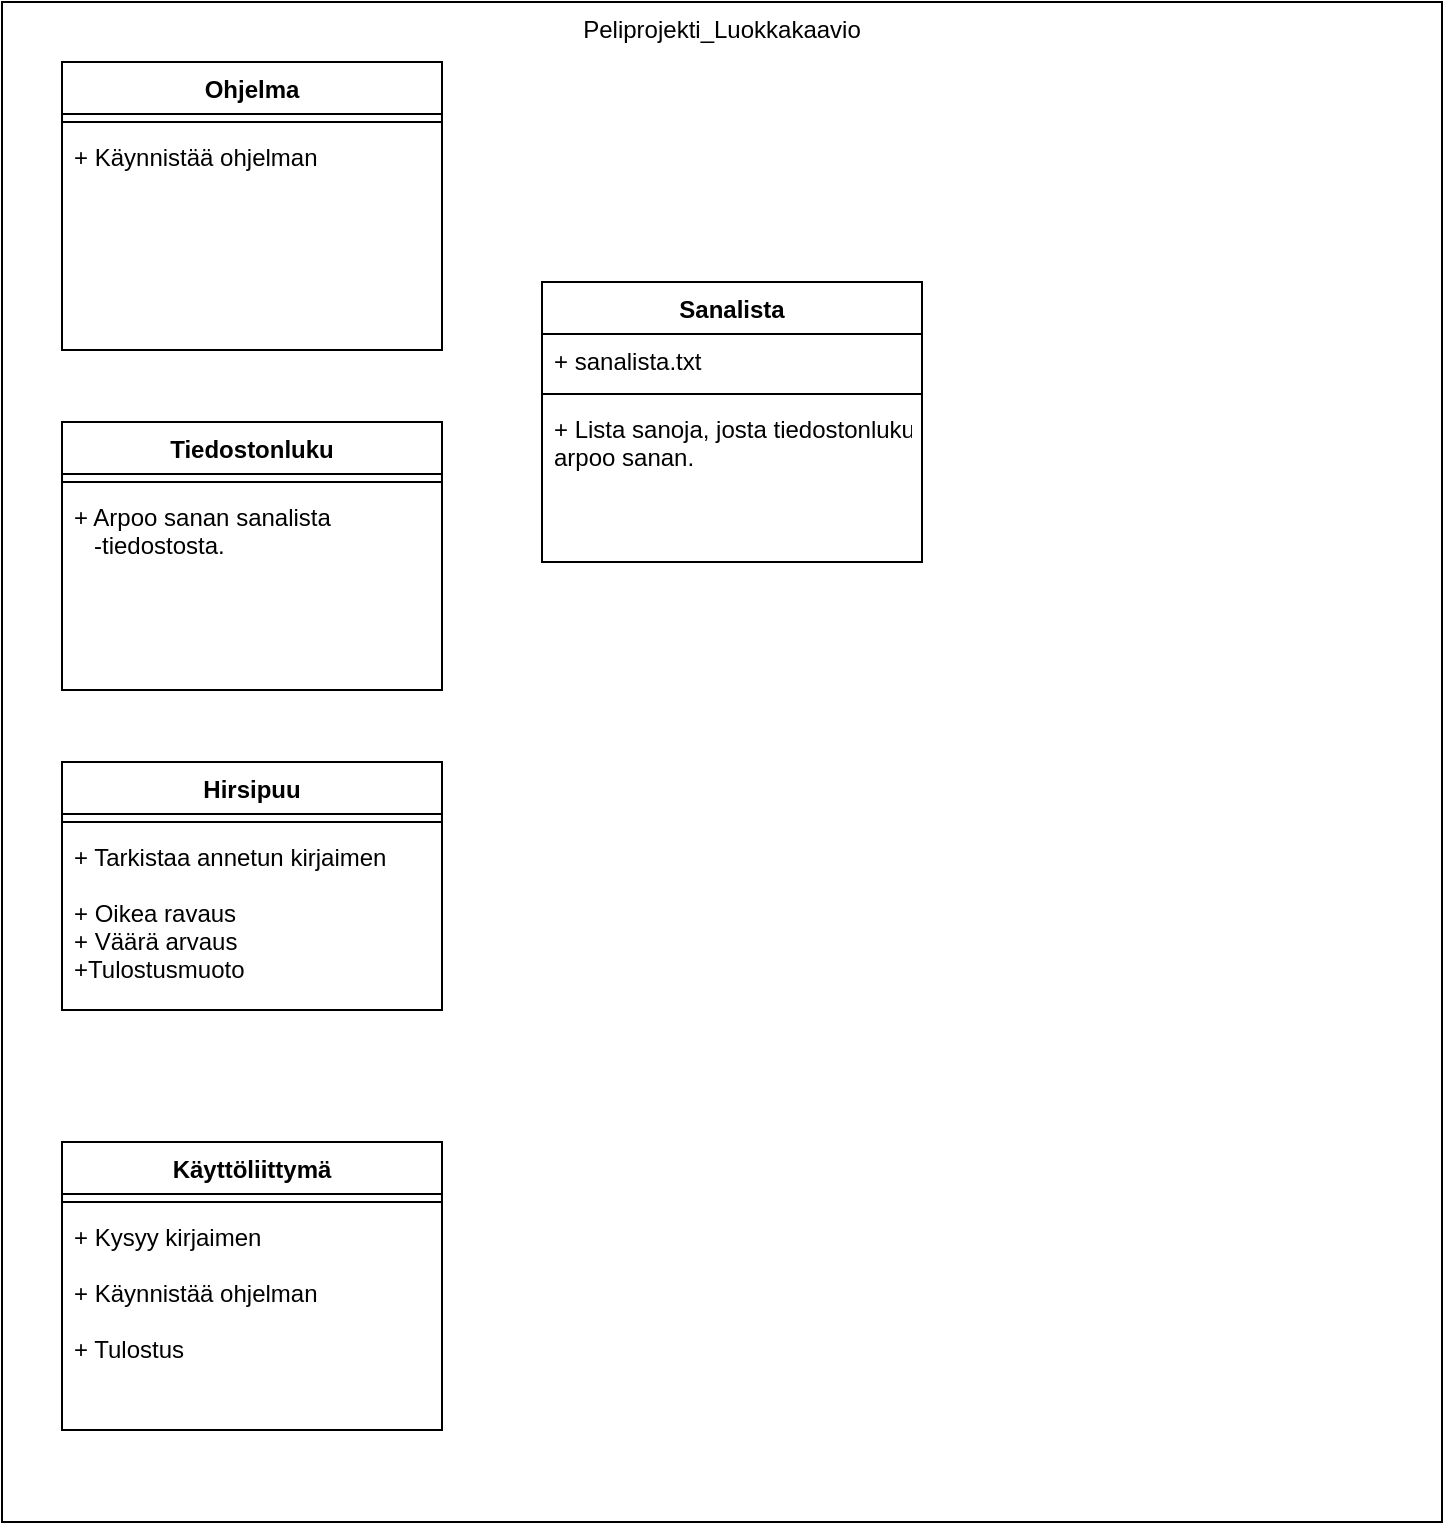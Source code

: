 <mxfile>
    <diagram id="N5Ed9KdLZy4HbXOIfR6Z" name="Page-1">
        <mxGraphModel dx="1204" dy="800" grid="1" gridSize="10" guides="1" tooltips="1" connect="1" arrows="1" fold="1" page="1" pageScale="1" pageWidth="827" pageHeight="1169" math="0" shadow="0">
            <root>
                <mxCell id="0"/>
                <mxCell id="1" parent="0"/>
                <mxCell id="UbYmDaiATQoz_6eJb8uk-1" value="Peliprojekti_Luokkakaavio" style="rounded=0;whiteSpace=wrap;html=1;verticalAlign=top;align=center;" vertex="1" parent="1">
                    <mxGeometry x="40" y="40" width="720" height="760" as="geometry"/>
                </mxCell>
                <mxCell id="UbYmDaiATQoz_6eJb8uk-22" value="Sanalista" style="swimlane;fontStyle=1;align=center;verticalAlign=top;childLayout=stackLayout;horizontal=1;startSize=26;horizontalStack=0;resizeParent=1;resizeParentMax=0;resizeLast=0;collapsible=1;marginBottom=0;" parent="1" vertex="1">
                    <mxGeometry x="310" y="180" width="190" height="140" as="geometry"/>
                </mxCell>
                <mxCell id="UbYmDaiATQoz_6eJb8uk-23" value="+ sanalista.txt" style="text;strokeColor=none;fillColor=none;align=left;verticalAlign=top;spacingLeft=4;spacingRight=4;overflow=hidden;rotatable=0;points=[[0,0.5],[1,0.5]];portConstraint=eastwest;" parent="UbYmDaiATQoz_6eJb8uk-22" vertex="1">
                    <mxGeometry y="26" width="190" height="26" as="geometry"/>
                </mxCell>
                <mxCell id="UbYmDaiATQoz_6eJb8uk-24" value="" style="line;strokeWidth=1;fillColor=none;align=left;verticalAlign=middle;spacingTop=-1;spacingLeft=3;spacingRight=3;rotatable=0;labelPosition=right;points=[];portConstraint=eastwest;" parent="UbYmDaiATQoz_6eJb8uk-22" vertex="1">
                    <mxGeometry y="52" width="190" height="8" as="geometry"/>
                </mxCell>
                <mxCell id="UbYmDaiATQoz_6eJb8uk-25" value="+ Lista sanoja, josta tiedostonluku&#10;arpoo sanan." style="text;strokeColor=none;fillColor=none;align=left;verticalAlign=top;spacingLeft=4;spacingRight=4;overflow=hidden;rotatable=0;points=[[0,0.5],[1,0.5]];portConstraint=eastwest;" parent="UbYmDaiATQoz_6eJb8uk-22" vertex="1">
                    <mxGeometry y="60" width="190" height="80" as="geometry"/>
                </mxCell>
                <mxCell id="UbYmDaiATQoz_6eJb8uk-26" value="Tiedostonluku" style="swimlane;fontStyle=1;align=center;verticalAlign=top;childLayout=stackLayout;horizontal=1;startSize=26;horizontalStack=0;resizeParent=1;resizeParentMax=0;resizeLast=0;collapsible=1;marginBottom=0;" parent="1" vertex="1">
                    <mxGeometry x="70" y="250" width="190" height="134" as="geometry"/>
                </mxCell>
                <mxCell id="UbYmDaiATQoz_6eJb8uk-28" value="" style="line;strokeWidth=1;fillColor=none;align=left;verticalAlign=middle;spacingTop=-1;spacingLeft=3;spacingRight=3;rotatable=0;labelPosition=right;points=[];portConstraint=eastwest;" parent="UbYmDaiATQoz_6eJb8uk-26" vertex="1">
                    <mxGeometry y="26" width="190" height="8" as="geometry"/>
                </mxCell>
                <mxCell id="UbYmDaiATQoz_6eJb8uk-29" value="+ Arpoo sanan sanalista&#10;   -tiedostosta." style="text;strokeColor=none;fillColor=none;align=left;verticalAlign=top;spacingLeft=4;spacingRight=4;overflow=hidden;rotatable=0;points=[[0,0.5],[1,0.5]];portConstraint=eastwest;" vertex="1" parent="UbYmDaiATQoz_6eJb8uk-26">
                    <mxGeometry y="34" width="190" height="100" as="geometry"/>
                </mxCell>
                <mxCell id="UbYmDaiATQoz_6eJb8uk-30" value="Hirsipuu" style="swimlane;fontStyle=1;align=center;verticalAlign=top;childLayout=stackLayout;horizontal=1;startSize=26;horizontalStack=0;resizeParent=1;resizeParentMax=0;resizeLast=0;collapsible=1;marginBottom=0;" parent="1" vertex="1">
                    <mxGeometry x="70" y="420" width="190" height="124" as="geometry"/>
                </mxCell>
                <mxCell id="UbYmDaiATQoz_6eJb8uk-32" value="" style="line;strokeWidth=1;fillColor=none;align=left;verticalAlign=middle;spacingTop=-1;spacingLeft=3;spacingRight=3;rotatable=0;labelPosition=right;points=[];portConstraint=eastwest;" parent="UbYmDaiATQoz_6eJb8uk-30" vertex="1">
                    <mxGeometry y="26" width="190" height="8" as="geometry"/>
                </mxCell>
                <mxCell id="UbYmDaiATQoz_6eJb8uk-33" value="+ Tarkistaa annetun kirjaimen&#10;&#10;+ Oikea ravaus&#10;+ Väärä arvaus&#10;+Tulostusmuoto" style="text;strokeColor=none;fillColor=none;align=left;verticalAlign=top;spacingLeft=4;spacingRight=4;overflow=hidden;rotatable=0;points=[[0,0.5],[1,0.5]];portConstraint=eastwest;" parent="UbYmDaiATQoz_6eJb8uk-30" vertex="1">
                    <mxGeometry y="34" width="190" height="90" as="geometry"/>
                </mxCell>
                <mxCell id="UbYmDaiATQoz_6eJb8uk-34" value="Käyttöliittymä" style="swimlane;fontStyle=1;align=center;verticalAlign=top;childLayout=stackLayout;horizontal=1;startSize=26;horizontalStack=0;resizeParent=1;resizeParentMax=0;resizeLast=0;collapsible=1;marginBottom=0;" parent="1" vertex="1">
                    <mxGeometry x="70" y="610" width="190" height="144" as="geometry"/>
                </mxCell>
                <mxCell id="UbYmDaiATQoz_6eJb8uk-36" value="" style="line;strokeWidth=1;fillColor=none;align=left;verticalAlign=middle;spacingTop=-1;spacingLeft=3;spacingRight=3;rotatable=0;labelPosition=right;points=[];portConstraint=eastwest;" parent="UbYmDaiATQoz_6eJb8uk-34" vertex="1">
                    <mxGeometry y="26" width="190" height="8" as="geometry"/>
                </mxCell>
                <mxCell id="UbYmDaiATQoz_6eJb8uk-37" value="+ Kysyy kirjaimen&#10;&#10;+ Käynnistää ohjelman&#10;&#10;+ Tulostus&#10;" style="text;strokeColor=none;fillColor=none;align=left;verticalAlign=top;spacingLeft=4;spacingRight=4;overflow=hidden;rotatable=0;points=[[0,0.5],[1,0.5]];portConstraint=eastwest;" parent="UbYmDaiATQoz_6eJb8uk-34" vertex="1">
                    <mxGeometry y="34" width="190" height="110" as="geometry"/>
                </mxCell>
                <mxCell id="10" value="Ohjelma" style="swimlane;fontStyle=1;align=center;verticalAlign=top;childLayout=stackLayout;horizontal=1;startSize=26;horizontalStack=0;resizeParent=1;resizeParentMax=0;resizeLast=0;collapsible=1;marginBottom=0;" vertex="1" parent="1">
                    <mxGeometry x="70" y="70" width="190" height="144" as="geometry"/>
                </mxCell>
                <mxCell id="11" value="" style="line;strokeWidth=1;fillColor=none;align=left;verticalAlign=middle;spacingTop=-1;spacingLeft=3;spacingRight=3;rotatable=0;labelPosition=right;points=[];portConstraint=eastwest;" vertex="1" parent="10">
                    <mxGeometry y="26" width="190" height="8" as="geometry"/>
                </mxCell>
                <mxCell id="12" value="+ Käynnistää ohjelman" style="text;strokeColor=none;fillColor=none;align=left;verticalAlign=top;spacingLeft=4;spacingRight=4;overflow=hidden;rotatable=0;points=[[0,0.5],[1,0.5]];portConstraint=eastwest;" vertex="1" parent="10">
                    <mxGeometry y="34" width="190" height="110" as="geometry"/>
                </mxCell>
            </root>
        </mxGraphModel>
    </diagram>
</mxfile>